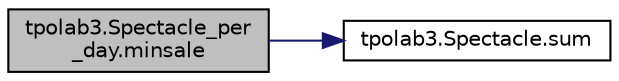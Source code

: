 digraph "tpolab3.Spectacle_per_day.minsale"
{
 // LATEX_PDF_SIZE
  edge [fontname="Helvetica",fontsize="10",labelfontname="Helvetica",labelfontsize="10"];
  node [fontname="Helvetica",fontsize="10",shape=record];
  rankdir="LR";
  Node1 [label="tpolab3.Spectacle_per\l_day.minsale",height=0.2,width=0.4,color="black", fillcolor="grey75", style="filled", fontcolor="black",tooltip=" "];
  Node1 -> Node2 [color="midnightblue",fontsize="10",style="solid",fontname="Helvetica"];
  Node2 [label="tpolab3.Spectacle.sum",height=0.2,width=0.4,color="black", fillcolor="white", style="filled",URL="$classtpolab3_1_1_spectacle.html#aff6447d52783957858a2dd9ce55e22c9",tooltip=" "];
}
